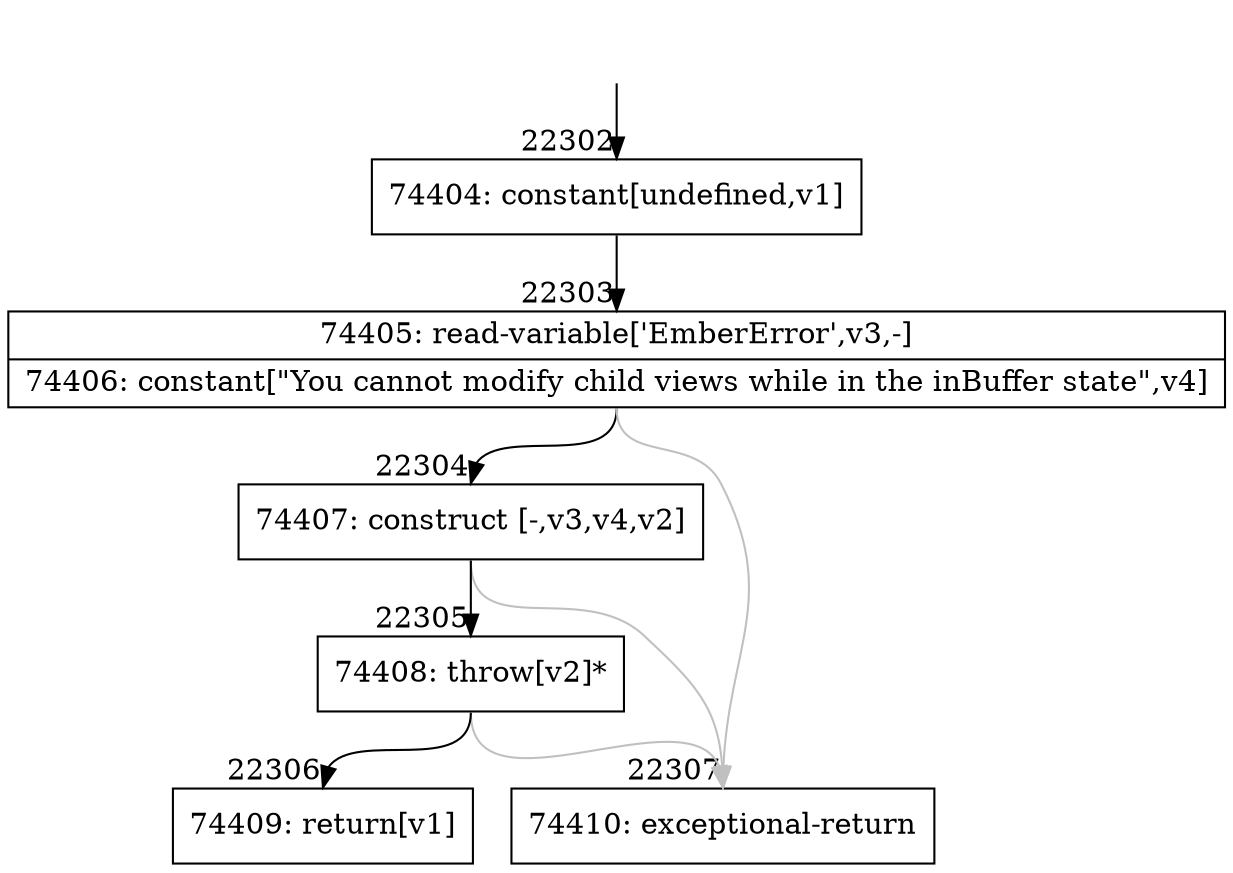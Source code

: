 digraph {
rankdir="TD"
BB_entry1945[shape=none,label=""];
BB_entry1945 -> BB22302 [tailport=s, headport=n, headlabel="    22302"]
BB22302 [shape=record label="{74404: constant[undefined,v1]}" ] 
BB22302 -> BB22303 [tailport=s, headport=n, headlabel="      22303"]
BB22303 [shape=record label="{74405: read-variable['EmberError',v3,-]|74406: constant[\"You cannot modify child views while in the inBuffer state\",v4]}" ] 
BB22303 -> BB22304 [tailport=s, headport=n, headlabel="      22304"]
BB22303 -> BB22307 [tailport=s, headport=n, color=gray, headlabel="      22307"]
BB22304 [shape=record label="{74407: construct [-,v3,v4,v2]}" ] 
BB22304 -> BB22305 [tailport=s, headport=n, headlabel="      22305"]
BB22304 -> BB22307 [tailport=s, headport=n, color=gray]
BB22305 [shape=record label="{74408: throw[v2]*}" ] 
BB22305 -> BB22306 [tailport=s, headport=n, headlabel="      22306"]
BB22305 -> BB22307 [tailport=s, headport=n, color=gray]
BB22306 [shape=record label="{74409: return[v1]}" ] 
BB22307 [shape=record label="{74410: exceptional-return}" ] 
//#$~ 41996
}
